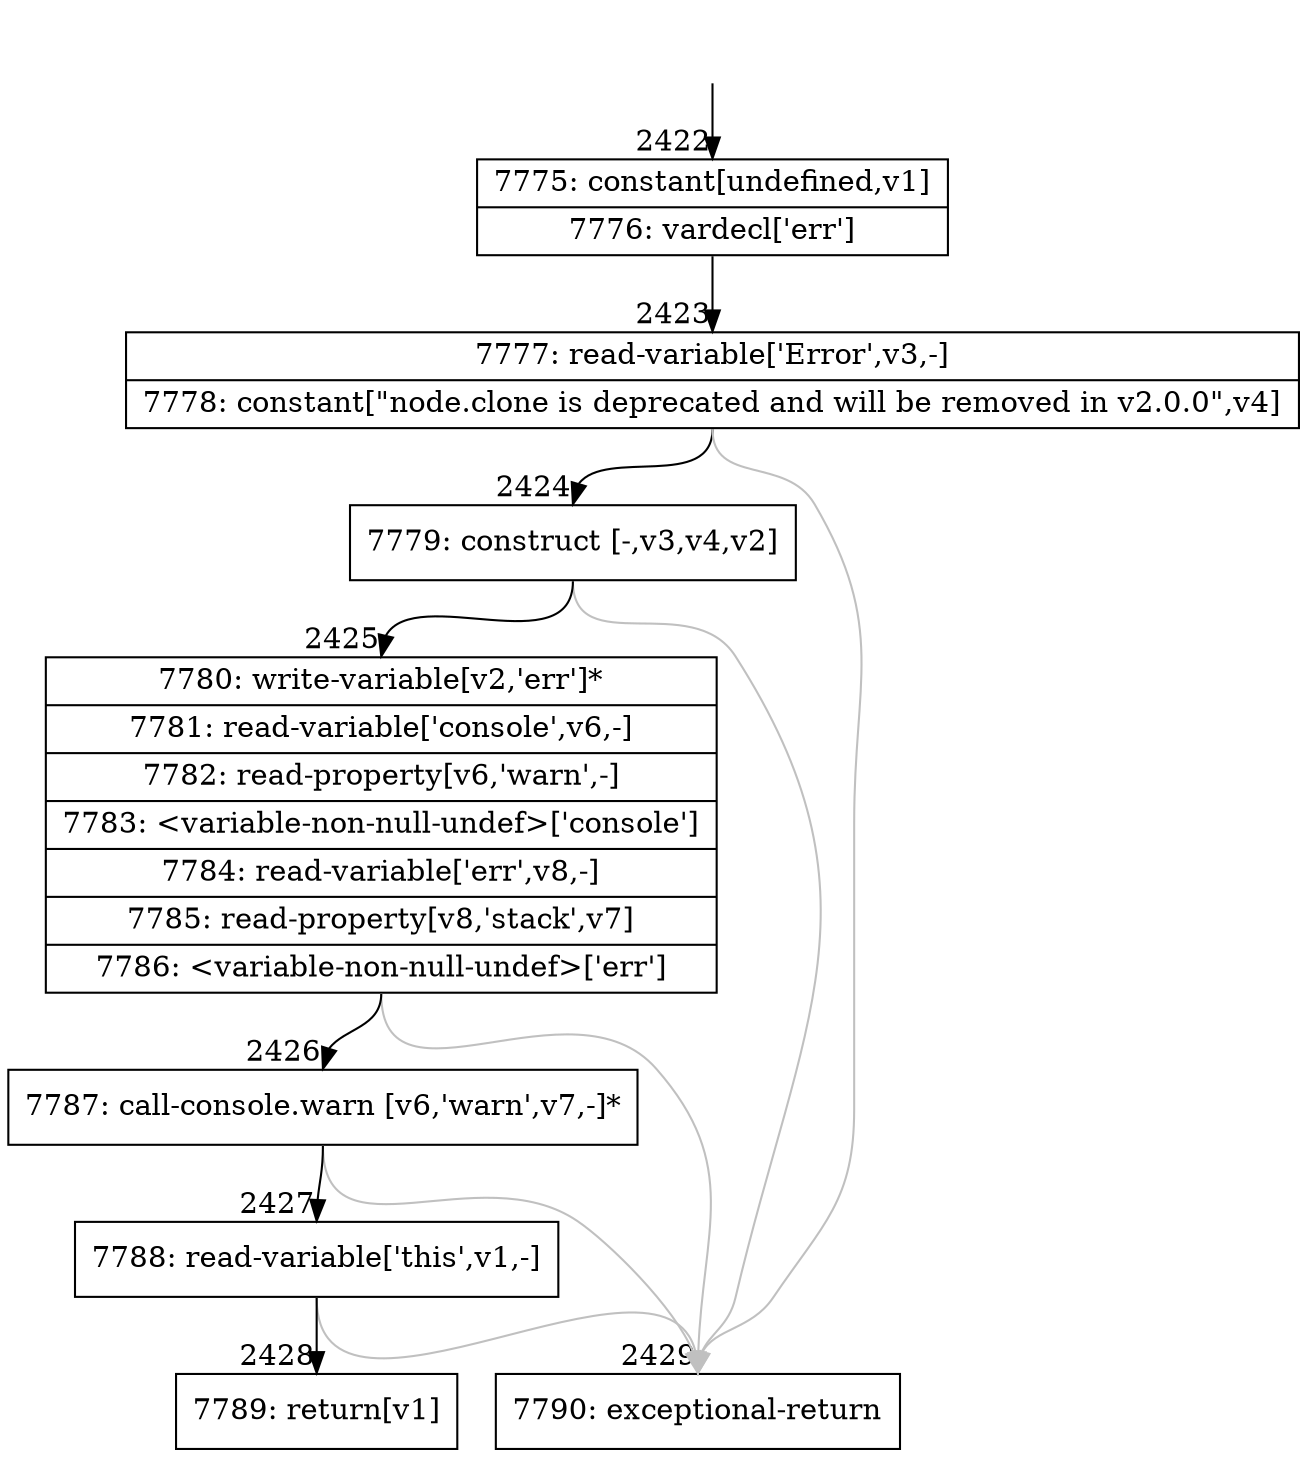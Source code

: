 digraph {
rankdir="TD"
BB_entry145[shape=none,label=""];
BB_entry145 -> BB2422 [tailport=s, headport=n, headlabel="    2422"]
BB2422 [shape=record label="{7775: constant[undefined,v1]|7776: vardecl['err']}" ] 
BB2422 -> BB2423 [tailport=s, headport=n, headlabel="      2423"]
BB2423 [shape=record label="{7777: read-variable['Error',v3,-]|7778: constant[\"node.clone is deprecated and will be removed in v2.0.0\",v4]}" ] 
BB2423 -> BB2424 [tailport=s, headport=n, headlabel="      2424"]
BB2423 -> BB2429 [tailport=s, headport=n, color=gray, headlabel="      2429"]
BB2424 [shape=record label="{7779: construct [-,v3,v4,v2]}" ] 
BB2424 -> BB2425 [tailport=s, headport=n, headlabel="      2425"]
BB2424 -> BB2429 [tailport=s, headport=n, color=gray]
BB2425 [shape=record label="{7780: write-variable[v2,'err']*|7781: read-variable['console',v6,-]|7782: read-property[v6,'warn',-]|7783: \<variable-non-null-undef\>['console']|7784: read-variable['err',v8,-]|7785: read-property[v8,'stack',v7]|7786: \<variable-non-null-undef\>['err']}" ] 
BB2425 -> BB2426 [tailport=s, headport=n, headlabel="      2426"]
BB2425 -> BB2429 [tailport=s, headport=n, color=gray]
BB2426 [shape=record label="{7787: call-console.warn [v6,'warn',v7,-]*}" ] 
BB2426 -> BB2427 [tailport=s, headport=n, headlabel="      2427"]
BB2426 -> BB2429 [tailport=s, headport=n, color=gray]
BB2427 [shape=record label="{7788: read-variable['this',v1,-]}" ] 
BB2427 -> BB2428 [tailport=s, headport=n, headlabel="      2428"]
BB2427 -> BB2429 [tailport=s, headport=n, color=gray]
BB2428 [shape=record label="{7789: return[v1]}" ] 
BB2429 [shape=record label="{7790: exceptional-return}" ] 
//#$~ 2619
}
